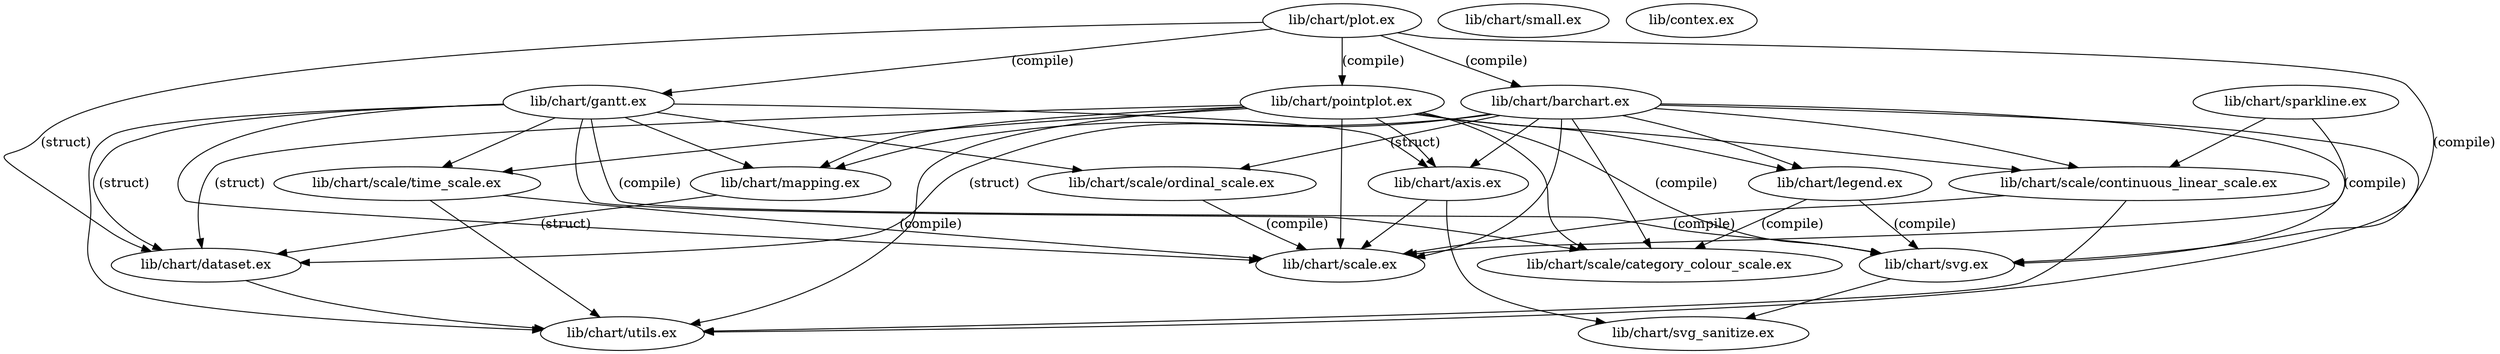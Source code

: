digraph "xref graph" {
  "lib/chart/axis.ex"
  "lib/chart/axis.ex" -> "lib/chart/scale.ex"
  "lib/chart/axis.ex" -> "lib/chart/svg_sanitize.ex"
  "lib/chart/barchart.ex"
  "lib/chart/barchart.ex" -> "lib/chart/axis.ex"
  "lib/chart/barchart.ex" -> "lib/chart/dataset.ex" [label="(struct)"]
  "lib/chart/dataset.ex" -> "lib/chart/utils.ex"
  "lib/chart/barchart.ex" -> "lib/chart/legend.ex"
  "lib/chart/legend.ex" -> "lib/chart/scale/category_colour_scale.ex" [label="(compile)"]
  "lib/chart/legend.ex" -> "lib/chart/svg.ex" [label="(compile)"]
  "lib/chart/svg.ex" -> "lib/chart/svg_sanitize.ex"
  "lib/chart/barchart.ex" -> "lib/chart/mapping.ex"
  "lib/chart/mapping.ex" -> "lib/chart/dataset.ex" [label="(struct)"]
  "lib/chart/barchart.ex" -> "lib/chart/scale.ex"
  "lib/chart/barchart.ex" -> "lib/chart/scale/category_colour_scale.ex"
  "lib/chart/barchart.ex" -> "lib/chart/scale/continuous_linear_scale.ex"
  "lib/chart/scale/continuous_linear_scale.ex" -> "lib/chart/scale.ex" [label="(compile)"]
  "lib/chart/scale/continuous_linear_scale.ex" -> "lib/chart/utils.ex"
  "lib/chart/barchart.ex" -> "lib/chart/scale/ordinal_scale.ex" [label="(struct)"]
  "lib/chart/scale/ordinal_scale.ex" -> "lib/chart/scale.ex" [label="(compile)"]
  "lib/chart/barchart.ex" -> "lib/chart/svg.ex" [label="(compile)"]
  "lib/chart/barchart.ex" -> "lib/chart/utils.ex"
  "lib/chart/dataset.ex"
  "lib/chart/gantt.ex"
  "lib/chart/gantt.ex" -> "lib/chart/axis.ex"
  "lib/chart/gantt.ex" -> "lib/chart/dataset.ex" [label="(struct)"]
  "lib/chart/gantt.ex" -> "lib/chart/mapping.ex"
  "lib/chart/gantt.ex" -> "lib/chart/scale.ex"
  "lib/chart/gantt.ex" -> "lib/chart/scale/category_colour_scale.ex"
  "lib/chart/gantt.ex" -> "lib/chart/scale/ordinal_scale.ex"
  "lib/chart/gantt.ex" -> "lib/chart/scale/time_scale.ex"
  "lib/chart/scale/time_scale.ex" -> "lib/chart/scale.ex" [label="(compile)"]
  "lib/chart/scale/time_scale.ex" -> "lib/chart/utils.ex"
  "lib/chart/gantt.ex" -> "lib/chart/svg.ex" [label="(compile)"]
  "lib/chart/gantt.ex" -> "lib/chart/utils.ex"
  "lib/chart/legend.ex"
  "lib/chart/mapping.ex"
  "lib/chart/plot.ex"
  "lib/chart/plot.ex" -> "lib/chart/barchart.ex" [label="(compile)"]
  "lib/chart/plot.ex" -> "lib/chart/dataset.ex" [label="(struct)"]
  "lib/chart/plot.ex" -> "lib/chart/gantt.ex" [label="(compile)"]
  "lib/chart/plot.ex" -> "lib/chart/pointplot.ex" [label="(compile)"]
  "lib/chart/pointplot.ex" -> "lib/chart/axis.ex"
  "lib/chart/pointplot.ex" -> "lib/chart/dataset.ex" [label="(struct)"]
  "lib/chart/pointplot.ex" -> "lib/chart/legend.ex"
  "lib/chart/pointplot.ex" -> "lib/chart/mapping.ex"
  "lib/chart/pointplot.ex" -> "lib/chart/scale.ex"
  "lib/chart/pointplot.ex" -> "lib/chart/scale/category_colour_scale.ex"
  "lib/chart/pointplot.ex" -> "lib/chart/scale/continuous_linear_scale.ex"
  "lib/chart/pointplot.ex" -> "lib/chart/scale/time_scale.ex"
  "lib/chart/pointplot.ex" -> "lib/chart/svg.ex" [label="(compile)"]
  "lib/chart/pointplot.ex" -> "lib/chart/utils.ex"
  "lib/chart/plot.ex" -> "lib/chart/svg.ex" [label="(compile)"]
  "lib/chart/pointplot.ex"
  "lib/chart/scale.ex"
  "lib/chart/scale/category_colour_scale.ex"
  "lib/chart/scale/continuous_linear_scale.ex"
  "lib/chart/scale/ordinal_scale.ex"
  "lib/chart/scale/time_scale.ex"
  "lib/chart/small.ex"
  "lib/chart/sparkline.ex"
  "lib/chart/sparkline.ex" -> "lib/chart/scale.ex"
  "lib/chart/sparkline.ex" -> "lib/chart/scale/continuous_linear_scale.ex"
  "lib/chart/svg.ex"
  "lib/chart/svg_sanitize.ex"
  "lib/chart/utils.ex"
  "lib/contex.ex"
}
